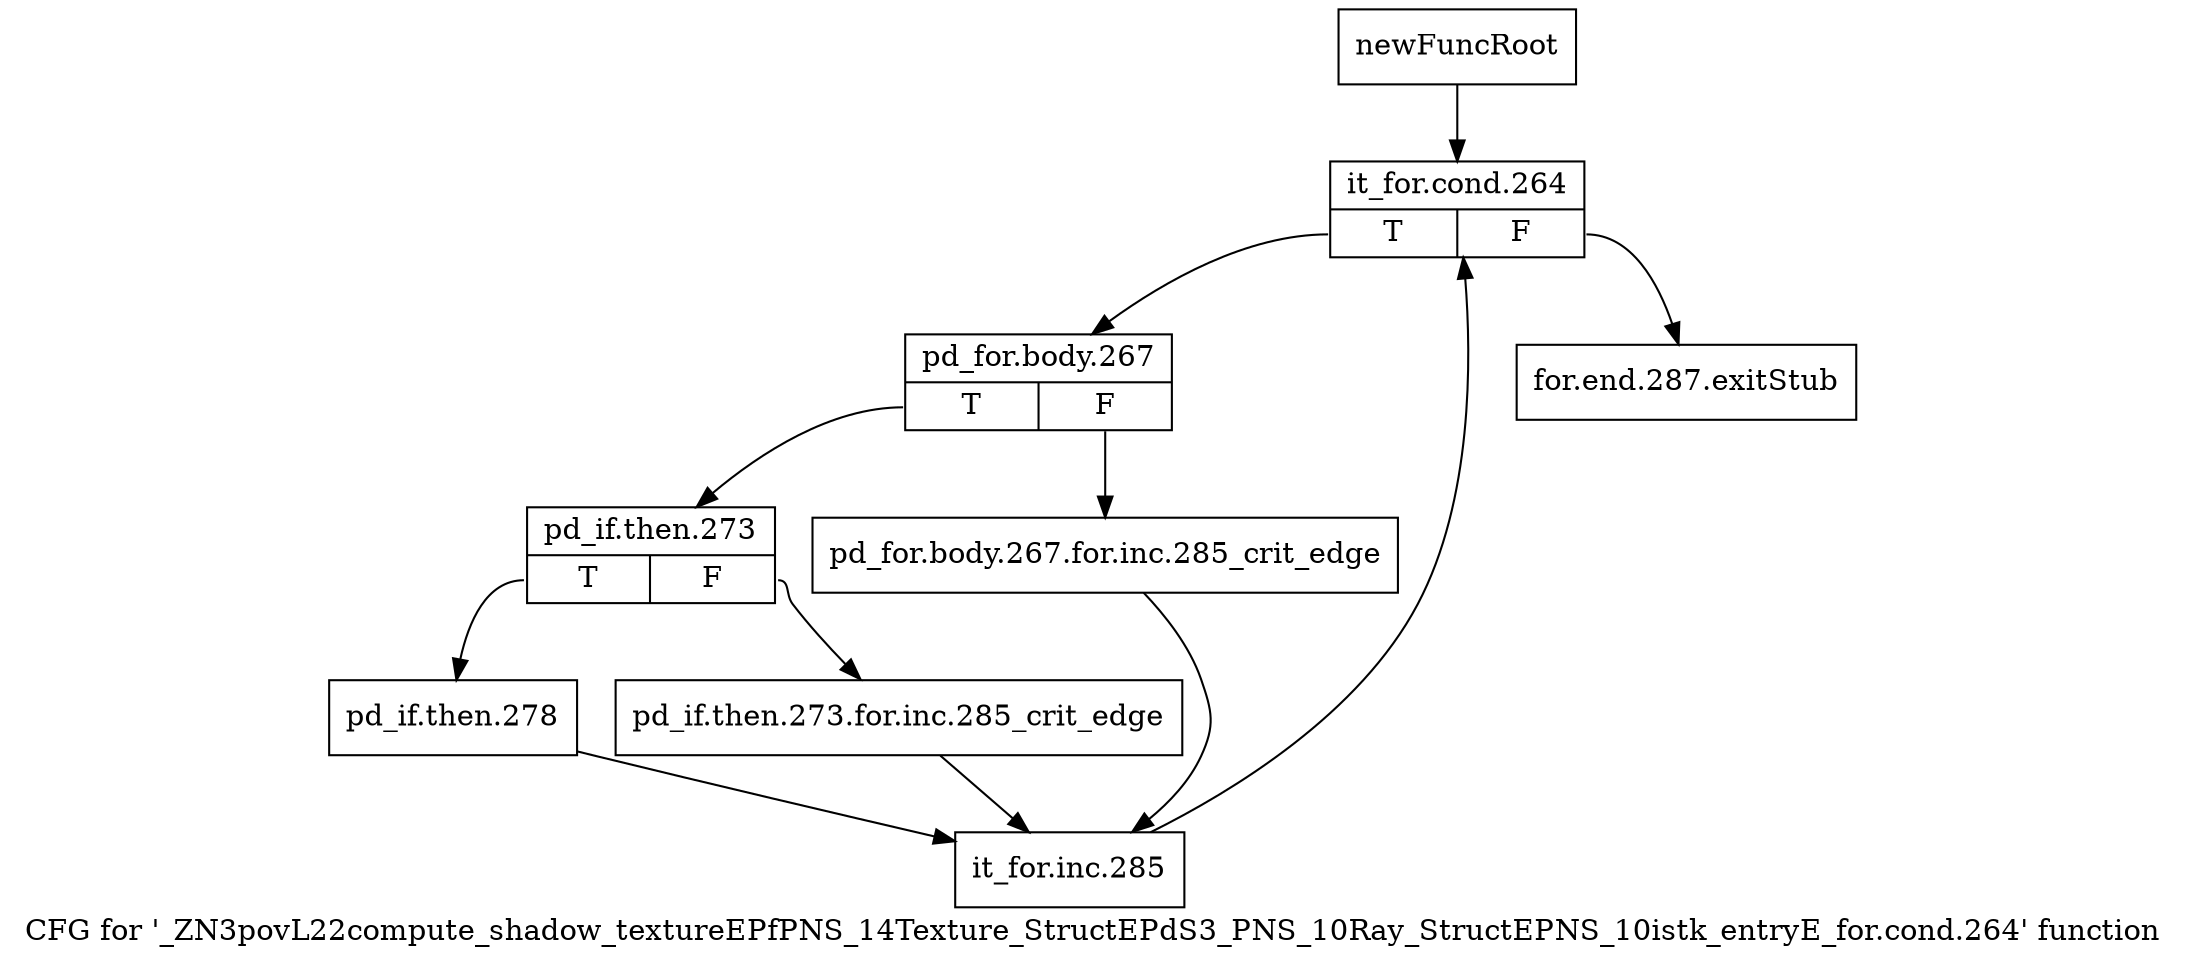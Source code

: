 digraph "CFG for '_ZN3povL22compute_shadow_textureEPfPNS_14Texture_StructEPdS3_PNS_10Ray_StructEPNS_10istk_entryE_for.cond.264' function" {
	label="CFG for '_ZN3povL22compute_shadow_textureEPfPNS_14Texture_StructEPdS3_PNS_10Ray_StructEPNS_10istk_entryE_for.cond.264' function";

	Node0x25f42b0 [shape=record,label="{newFuncRoot}"];
	Node0x25f42b0 -> Node0x25f4350;
	Node0x25f4300 [shape=record,label="{for.end.287.exitStub}"];
	Node0x25f4350 [shape=record,label="{it_for.cond.264|{<s0>T|<s1>F}}"];
	Node0x25f4350:s0 -> Node0x25f43a0;
	Node0x25f4350:s1 -> Node0x25f4300;
	Node0x25f43a0 [shape=record,label="{pd_for.body.267|{<s0>T|<s1>F}}"];
	Node0x25f43a0:s0 -> Node0x25f4440;
	Node0x25f43a0:s1 -> Node0x25f43f0;
	Node0x25f43f0 [shape=record,label="{pd_for.body.267.for.inc.285_crit_edge}"];
	Node0x25f43f0 -> Node0x25f4530;
	Node0x25f4440 [shape=record,label="{pd_if.then.273|{<s0>T|<s1>F}}"];
	Node0x25f4440:s0 -> Node0x25f44e0;
	Node0x25f4440:s1 -> Node0x25f4490;
	Node0x25f4490 [shape=record,label="{pd_if.then.273.for.inc.285_crit_edge}"];
	Node0x25f4490 -> Node0x25f4530;
	Node0x25f44e0 [shape=record,label="{pd_if.then.278}"];
	Node0x25f44e0 -> Node0x25f4530;
	Node0x25f4530 [shape=record,label="{it_for.inc.285}"];
	Node0x25f4530 -> Node0x25f4350;
}
